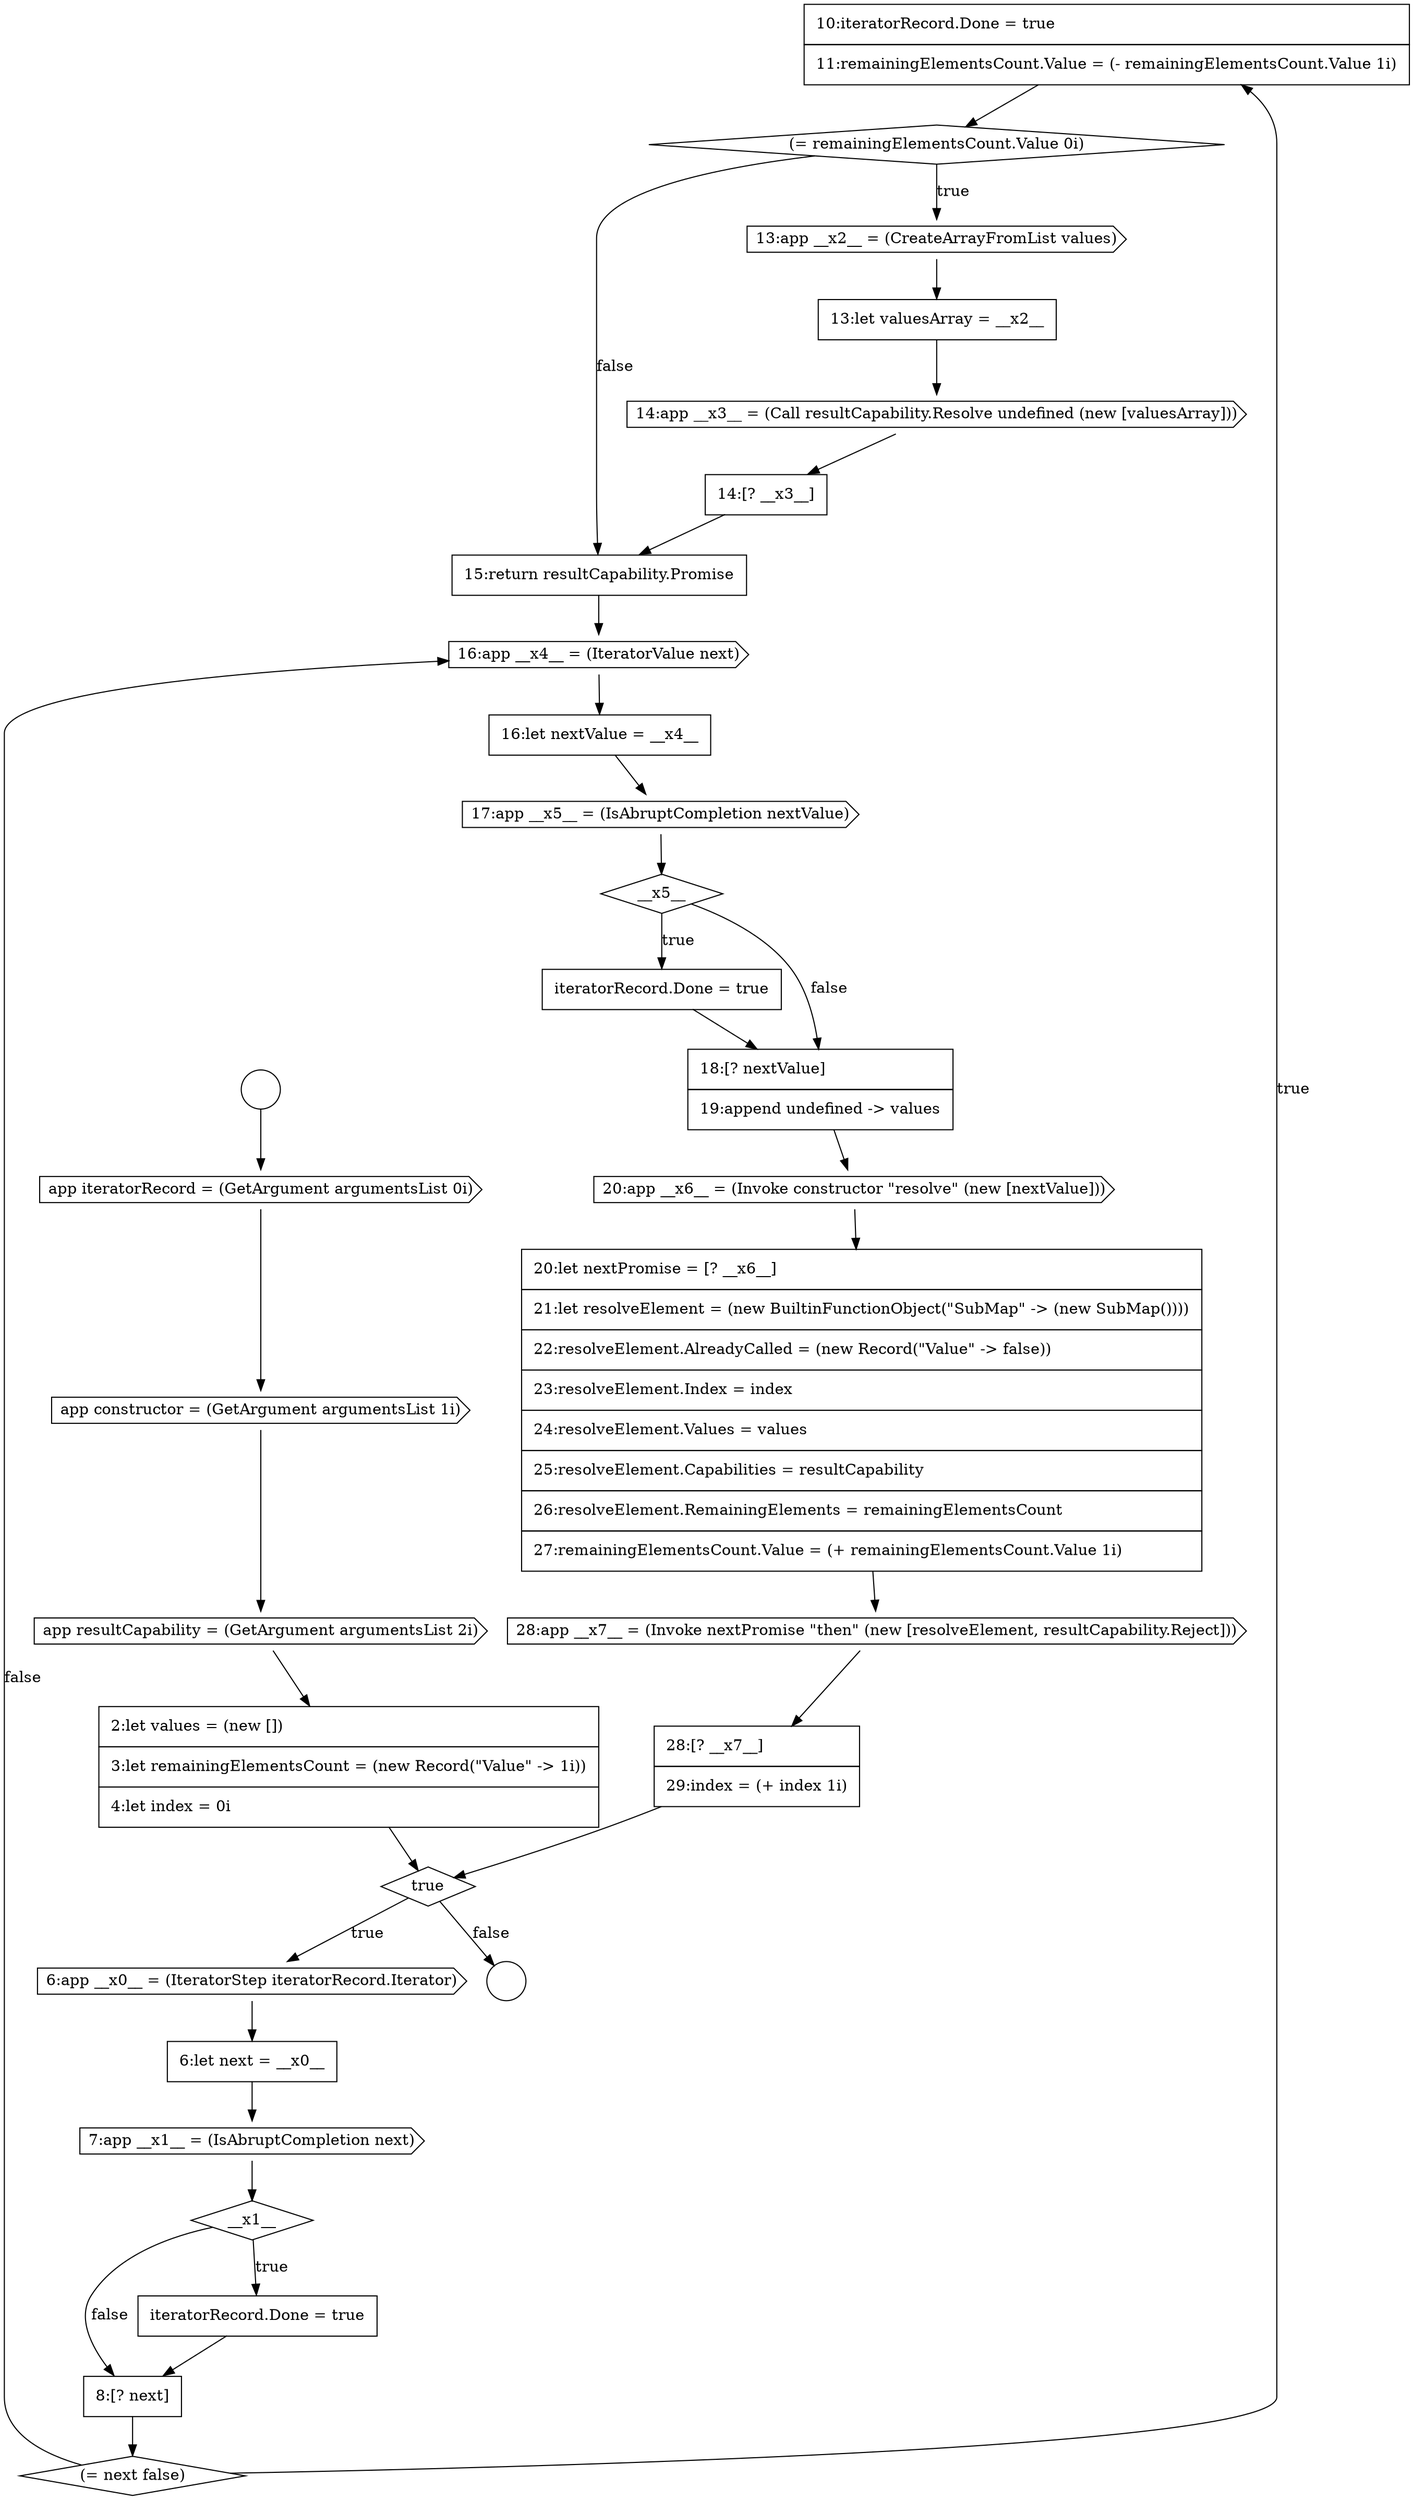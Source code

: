 digraph {
  node15735 [shape=none, margin=0, label=<<font color="black">
    <table border="0" cellborder="1" cellspacing="0" cellpadding="10">
      <tr><td align="left">10:iteratorRecord.Done = true</td></tr>
      <tr><td align="left">11:remainingElementsCount.Value = (- remainingElementsCount.Value 1i)</td></tr>
    </table>
  </font>> color="black" fillcolor="white" style=filled]
  node15748 [shape=cds, label=<<font color="black">20:app __x6__ = (Invoke constructor &quot;resolve&quot; (new [nextValue]))</font>> color="black" fillcolor="white" style=filled]
  node15738 [shape=none, margin=0, label=<<font color="black">
    <table border="0" cellborder="1" cellspacing="0" cellpadding="10">
      <tr><td align="left">13:let valuesArray = __x2__</td></tr>
    </table>
  </font>> color="black" fillcolor="white" style=filled]
  node15751 [shape=none, margin=0, label=<<font color="black">
    <table border="0" cellborder="1" cellspacing="0" cellpadding="10">
      <tr><td align="left">28:[? __x7__]</td></tr>
      <tr><td align="left">29:index = (+ index 1i)</td></tr>
    </table>
  </font>> color="black" fillcolor="white" style=filled]
  node15734 [shape=diamond, label=<<font color="black">(= next false)</font>> color="black" fillcolor="white" style=filled]
  node15724 [shape=cds, label=<<font color="black">app constructor = (GetArgument argumentsList 1i)</font>> color="black" fillcolor="white" style=filled]
  node15728 [shape=cds, label=<<font color="black">6:app __x0__ = (IteratorStep iteratorRecord.Iterator)</font>> color="black" fillcolor="white" style=filled]
  node15747 [shape=none, margin=0, label=<<font color="black">
    <table border="0" cellborder="1" cellspacing="0" cellpadding="10">
      <tr><td align="left">18:[? nextValue]</td></tr>
      <tr><td align="left">19:append undefined -&gt; values</td></tr>
    </table>
  </font>> color="black" fillcolor="white" style=filled]
  node15733 [shape=none, margin=0, label=<<font color="black">
    <table border="0" cellborder="1" cellspacing="0" cellpadding="10">
      <tr><td align="left">8:[? next]</td></tr>
    </table>
  </font>> color="black" fillcolor="white" style=filled]
  node15740 [shape=none, margin=0, label=<<font color="black">
    <table border="0" cellborder="1" cellspacing="0" cellpadding="10">
      <tr><td align="left">14:[? __x3__]</td></tr>
    </table>
  </font>> color="black" fillcolor="white" style=filled]
  node15725 [shape=cds, label=<<font color="black">app resultCapability = (GetArgument argumentsList 2i)</font>> color="black" fillcolor="white" style=filled]
  node15746 [shape=none, margin=0, label=<<font color="black">
    <table border="0" cellborder="1" cellspacing="0" cellpadding="10">
      <tr><td align="left">iteratorRecord.Done = true</td></tr>
    </table>
  </font>> color="black" fillcolor="white" style=filled]
  node15721 [shape=circle label=" " color="black" fillcolor="white" style=filled]
  node15749 [shape=none, margin=0, label=<<font color="black">
    <table border="0" cellborder="1" cellspacing="0" cellpadding="10">
      <tr><td align="left">20:let nextPromise = [? __x6__]</td></tr>
      <tr><td align="left">21:let resolveElement = (new BuiltinFunctionObject(&quot;SubMap&quot; -&gt; (new SubMap())))</td></tr>
      <tr><td align="left">22:resolveElement.AlreadyCalled = (new Record(&quot;Value&quot; -&gt; false))</td></tr>
      <tr><td align="left">23:resolveElement.Index = index</td></tr>
      <tr><td align="left">24:resolveElement.Values = values</td></tr>
      <tr><td align="left">25:resolveElement.Capabilities = resultCapability</td></tr>
      <tr><td align="left">26:resolveElement.RemainingElements = remainingElementsCount</td></tr>
      <tr><td align="left">27:remainingElementsCount.Value = (+ remainingElementsCount.Value 1i)</td></tr>
    </table>
  </font>> color="black" fillcolor="white" style=filled]
  node15743 [shape=none, margin=0, label=<<font color="black">
    <table border="0" cellborder="1" cellspacing="0" cellpadding="10">
      <tr><td align="left">16:let nextValue = __x4__</td></tr>
    </table>
  </font>> color="black" fillcolor="white" style=filled]
  node15722 [shape=circle label=" " color="black" fillcolor="white" style=filled]
  node15723 [shape=cds, label=<<font color="black">app iteratorRecord = (GetArgument argumentsList 0i)</font>> color="black" fillcolor="white" style=filled]
  node15730 [shape=cds, label=<<font color="black">7:app __x1__ = (IsAbruptCompletion next)</font>> color="black" fillcolor="white" style=filled]
  node15727 [shape=diamond, label=<<font color="black">true</font>> color="black" fillcolor="white" style=filled]
  node15742 [shape=cds, label=<<font color="black">16:app __x4__ = (IteratorValue next)</font>> color="black" fillcolor="white" style=filled]
  node15744 [shape=cds, label=<<font color="black">17:app __x5__ = (IsAbruptCompletion nextValue)</font>> color="black" fillcolor="white" style=filled]
  node15739 [shape=cds, label=<<font color="black">14:app __x3__ = (Call resultCapability.Resolve undefined (new [valuesArray]))</font>> color="black" fillcolor="white" style=filled]
  node15729 [shape=none, margin=0, label=<<font color="black">
    <table border="0" cellborder="1" cellspacing="0" cellpadding="10">
      <tr><td align="left">6:let next = __x0__</td></tr>
    </table>
  </font>> color="black" fillcolor="white" style=filled]
  node15750 [shape=cds, label=<<font color="black">28:app __x7__ = (Invoke nextPromise &quot;then&quot; (new [resolveElement, resultCapability.Reject]))</font>> color="black" fillcolor="white" style=filled]
  node15745 [shape=diamond, label=<<font color="black">__x5__</font>> color="black" fillcolor="white" style=filled]
  node15736 [shape=diamond, label=<<font color="black">(= remainingElementsCount.Value 0i)</font>> color="black" fillcolor="white" style=filled]
  node15731 [shape=diamond, label=<<font color="black">__x1__</font>> color="black" fillcolor="white" style=filled]
  node15726 [shape=none, margin=0, label=<<font color="black">
    <table border="0" cellborder="1" cellspacing="0" cellpadding="10">
      <tr><td align="left">2:let values = (new [])</td></tr>
      <tr><td align="left">3:let remainingElementsCount = (new Record(&quot;Value&quot; -&gt; 1i))</td></tr>
      <tr><td align="left">4:let index = 0i</td></tr>
    </table>
  </font>> color="black" fillcolor="white" style=filled]
  node15741 [shape=none, margin=0, label=<<font color="black">
    <table border="0" cellborder="1" cellspacing="0" cellpadding="10">
      <tr><td align="left">15:return resultCapability.Promise</td></tr>
    </table>
  </font>> color="black" fillcolor="white" style=filled]
  node15737 [shape=cds, label=<<font color="black">13:app __x2__ = (CreateArrayFromList values)</font>> color="black" fillcolor="white" style=filled]
  node15732 [shape=none, margin=0, label=<<font color="black">
    <table border="0" cellborder="1" cellspacing="0" cellpadding="10">
      <tr><td align="left">iteratorRecord.Done = true</td></tr>
    </table>
  </font>> color="black" fillcolor="white" style=filled]
  node15728 -> node15729 [ color="black"]
  node15739 -> node15740 [ color="black"]
  node15723 -> node15724 [ color="black"]
  node15733 -> node15734 [ color="black"]
  node15727 -> node15728 [label=<<font color="black">true</font>> color="black"]
  node15727 -> node15722 [label=<<font color="black">false</font>> color="black"]
  node15736 -> node15737 [label=<<font color="black">true</font>> color="black"]
  node15736 -> node15741 [label=<<font color="black">false</font>> color="black"]
  node15748 -> node15749 [ color="black"]
  node15744 -> node15745 [ color="black"]
  node15743 -> node15744 [ color="black"]
  node15726 -> node15727 [ color="black"]
  node15730 -> node15731 [ color="black"]
  node15737 -> node15738 [ color="black"]
  node15745 -> node15746 [label=<<font color="black">true</font>> color="black"]
  node15745 -> node15747 [label=<<font color="black">false</font>> color="black"]
  node15725 -> node15726 [ color="black"]
  node15746 -> node15747 [ color="black"]
  node15747 -> node15748 [ color="black"]
  node15751 -> node15727 [ color="black"]
  node15742 -> node15743 [ color="black"]
  node15741 -> node15742 [ color="black"]
  node15735 -> node15736 [ color="black"]
  node15721 -> node15723 [ color="black"]
  node15749 -> node15750 [ color="black"]
  node15732 -> node15733 [ color="black"]
  node15724 -> node15725 [ color="black"]
  node15729 -> node15730 [ color="black"]
  node15734 -> node15735 [label=<<font color="black">true</font>> color="black"]
  node15734 -> node15742 [label=<<font color="black">false</font>> color="black"]
  node15750 -> node15751 [ color="black"]
  node15740 -> node15741 [ color="black"]
  node15731 -> node15732 [label=<<font color="black">true</font>> color="black"]
  node15731 -> node15733 [label=<<font color="black">false</font>> color="black"]
  node15738 -> node15739 [ color="black"]
}
